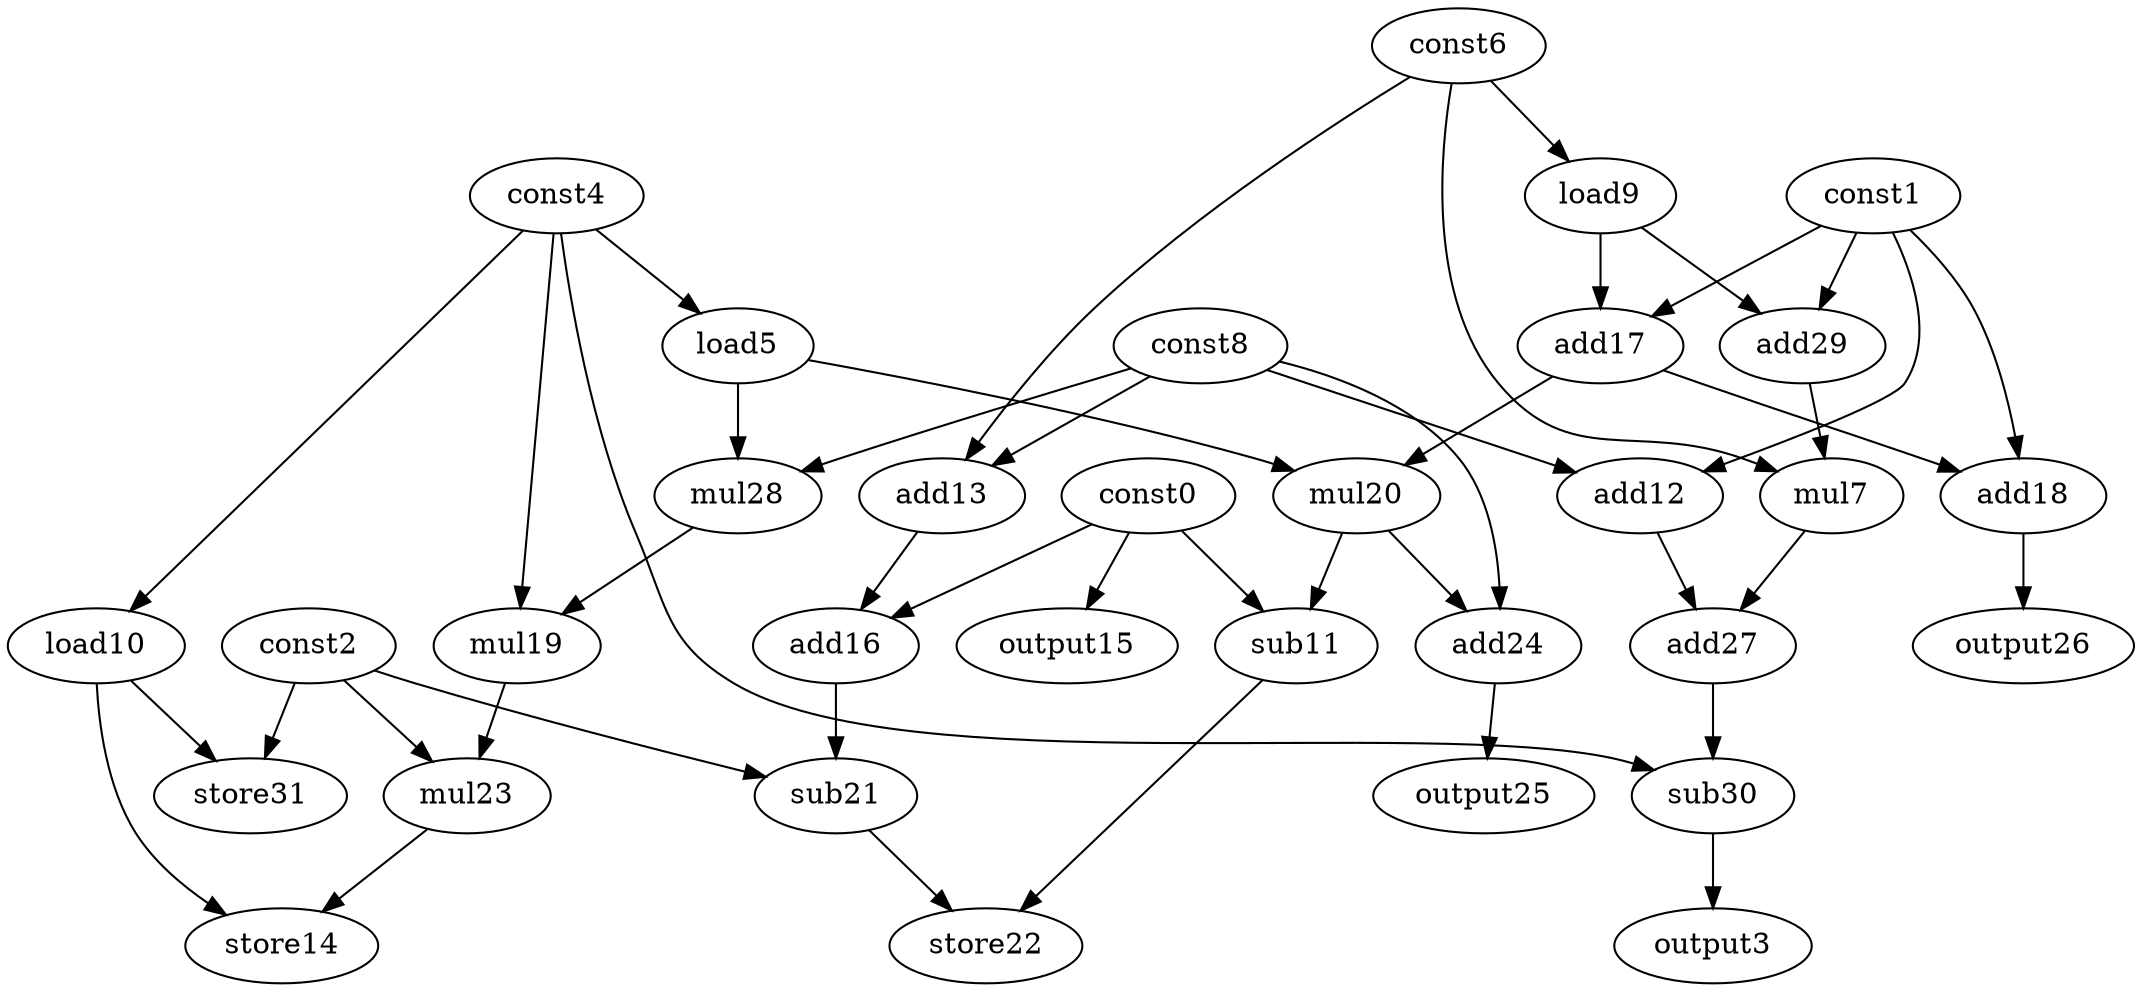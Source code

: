 digraph G { 
const0[opcode=const]; 
const1[opcode=const]; 
const2[opcode=const]; 
output3[opcode=output]; 
const4[opcode=const]; 
load5[opcode=load]; 
const6[opcode=const]; 
mul7[opcode=mul]; 
const8[opcode=const]; 
load9[opcode=load]; 
load10[opcode=load]; 
sub11[opcode=sub]; 
add12[opcode=add]; 
add13[opcode=add]; 
store14[opcode=store]; 
output15[opcode=output]; 
add16[opcode=add]; 
add17[opcode=add]; 
add18[opcode=add]; 
mul19[opcode=mul]; 
mul20[opcode=mul]; 
sub21[opcode=sub]; 
store22[opcode=store]; 
mul23[opcode=mul]; 
add24[opcode=add]; 
output25[opcode=output]; 
output26[opcode=output]; 
add27[opcode=add]; 
mul28[opcode=mul]; 
add29[opcode=add]; 
sub30[opcode=sub]; 
store31[opcode=store]; 
const4->load5[operand=0];
const6->load9[operand=0];
const4->load10[operand=0];
const8->add12[operand=0];
const1->add12[operand=1];
const8->add13[operand=0];
const6->add13[operand=1];
const0->output15[operand=0];
const0->add16[operand=0];
add13->add16[operand=1];
const1->add17[operand=0];
load9->add17[operand=1];
const8->mul28[operand=0];
load5->mul28[operand=1];
load9->add29[operand=0];
const1->add29[operand=1];
const2->store31[operand=0];
load10->store31[operand=1];
add29->mul7[operand=0];
const6->mul7[operand=1];
add17->add18[operand=0];
const1->add18[operand=1];
mul28->mul19[operand=0];
const4->mul19[operand=1];
add17->mul20[operand=0];
load5->mul20[operand=1];
add16->sub21[operand=0];
const2->sub21[operand=1];
const0->sub11[operand=0];
mul20->sub11[operand=1];
const2->mul23[operand=0];
mul19->mul23[operand=1];
const8->add24[operand=0];
mul20->add24[operand=1];
add18->output26[operand=0];
add12->add27[operand=0];
mul7->add27[operand=1];
load10->store14[operand=0];
mul23->store14[operand=1];
sub11->store22[operand=0];
sub21->store22[operand=1];
add24->output25[operand=0];
add27->sub30[operand=0];
const4->sub30[operand=1];
sub30->output3[operand=0];
}
